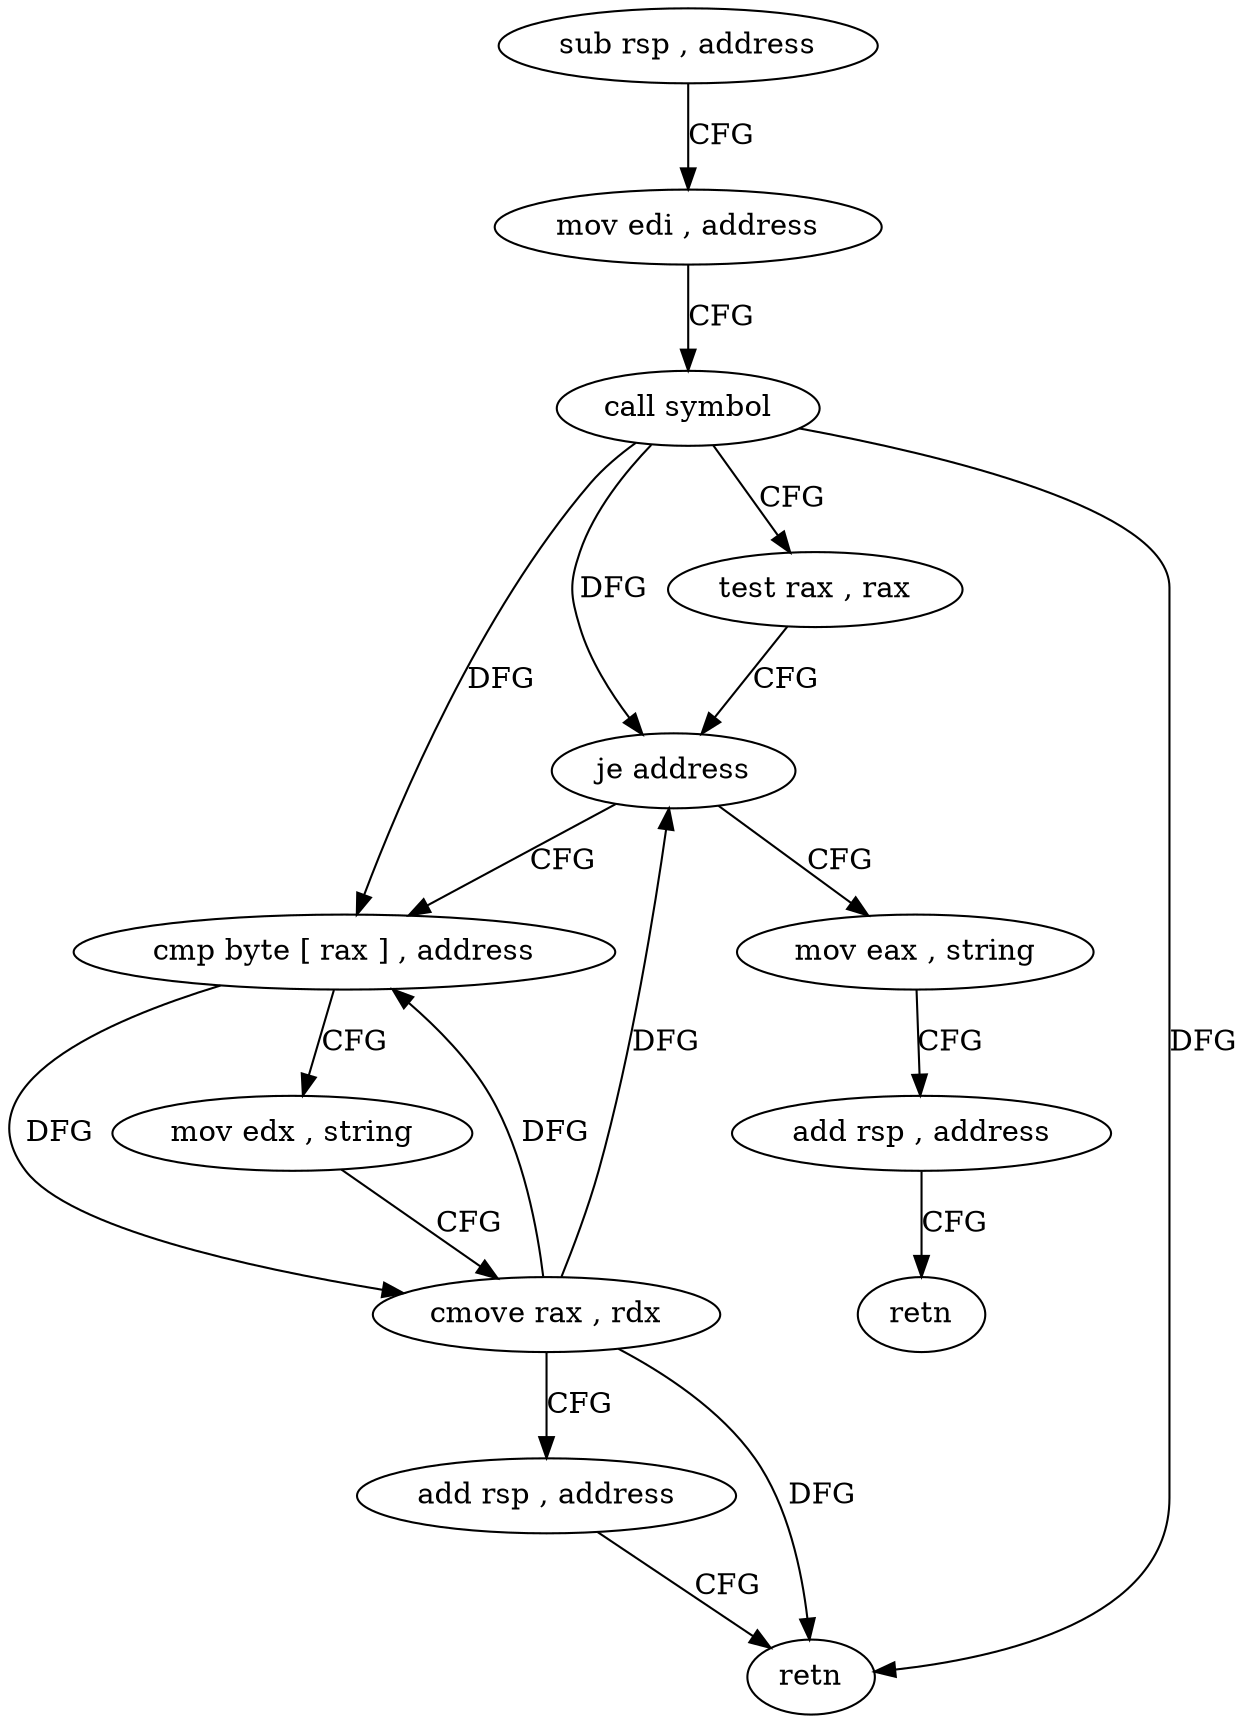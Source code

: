 digraph "func" {
"4405952" [label = "sub rsp , address" ]
"4405956" [label = "mov edi , address" ]
"4405961" [label = "call symbol" ]
"4405966" [label = "test rax , rax" ]
"4405969" [label = "je address" ]
"4405992" [label = "mov eax , string" ]
"4405971" [label = "cmp byte [ rax ] , address" ]
"4405997" [label = "add rsp , address" ]
"4406001" [label = "retn" ]
"4405974" [label = "mov edx , string" ]
"4405979" [label = "cmove rax , rdx" ]
"4405983" [label = "add rsp , address" ]
"4405987" [label = "retn" ]
"4405952" -> "4405956" [ label = "CFG" ]
"4405956" -> "4405961" [ label = "CFG" ]
"4405961" -> "4405966" [ label = "CFG" ]
"4405961" -> "4405969" [ label = "DFG" ]
"4405961" -> "4405971" [ label = "DFG" ]
"4405961" -> "4405987" [ label = "DFG" ]
"4405966" -> "4405969" [ label = "CFG" ]
"4405969" -> "4405992" [ label = "CFG" ]
"4405969" -> "4405971" [ label = "CFG" ]
"4405992" -> "4405997" [ label = "CFG" ]
"4405971" -> "4405974" [ label = "CFG" ]
"4405971" -> "4405979" [ label = "DFG" ]
"4405997" -> "4406001" [ label = "CFG" ]
"4405974" -> "4405979" [ label = "CFG" ]
"4405979" -> "4405983" [ label = "CFG" ]
"4405979" -> "4405969" [ label = "DFG" ]
"4405979" -> "4405971" [ label = "DFG" ]
"4405979" -> "4405987" [ label = "DFG" ]
"4405983" -> "4405987" [ label = "CFG" ]
}
